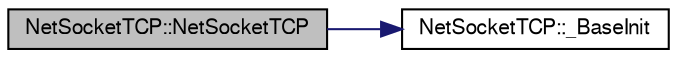 digraph G
{
  edge [fontname="FreeSans",fontsize="10",labelfontname="FreeSans",labelfontsize="10"];
  node [fontname="FreeSans",fontsize="10",shape=record];
  rankdir=LR;
  Node1 [label="NetSocketTCP::NetSocketTCP",height=0.2,width=0.4,color="black", fillcolor="grey75", style="filled" fontcolor="black"];
  Node1 -> Node2 [color="midnightblue",fontsize="10",style="solid",fontname="FreeSans"];
  Node2 [label="NetSocketTCP::_BaseInit",height=0.2,width=0.4,color="black", fillcolor="white", style="filled",URL="$class_net_socket_t_c_p.html#ae3bbfaa0fa1af5d7186bbbffab610a16"];
}
